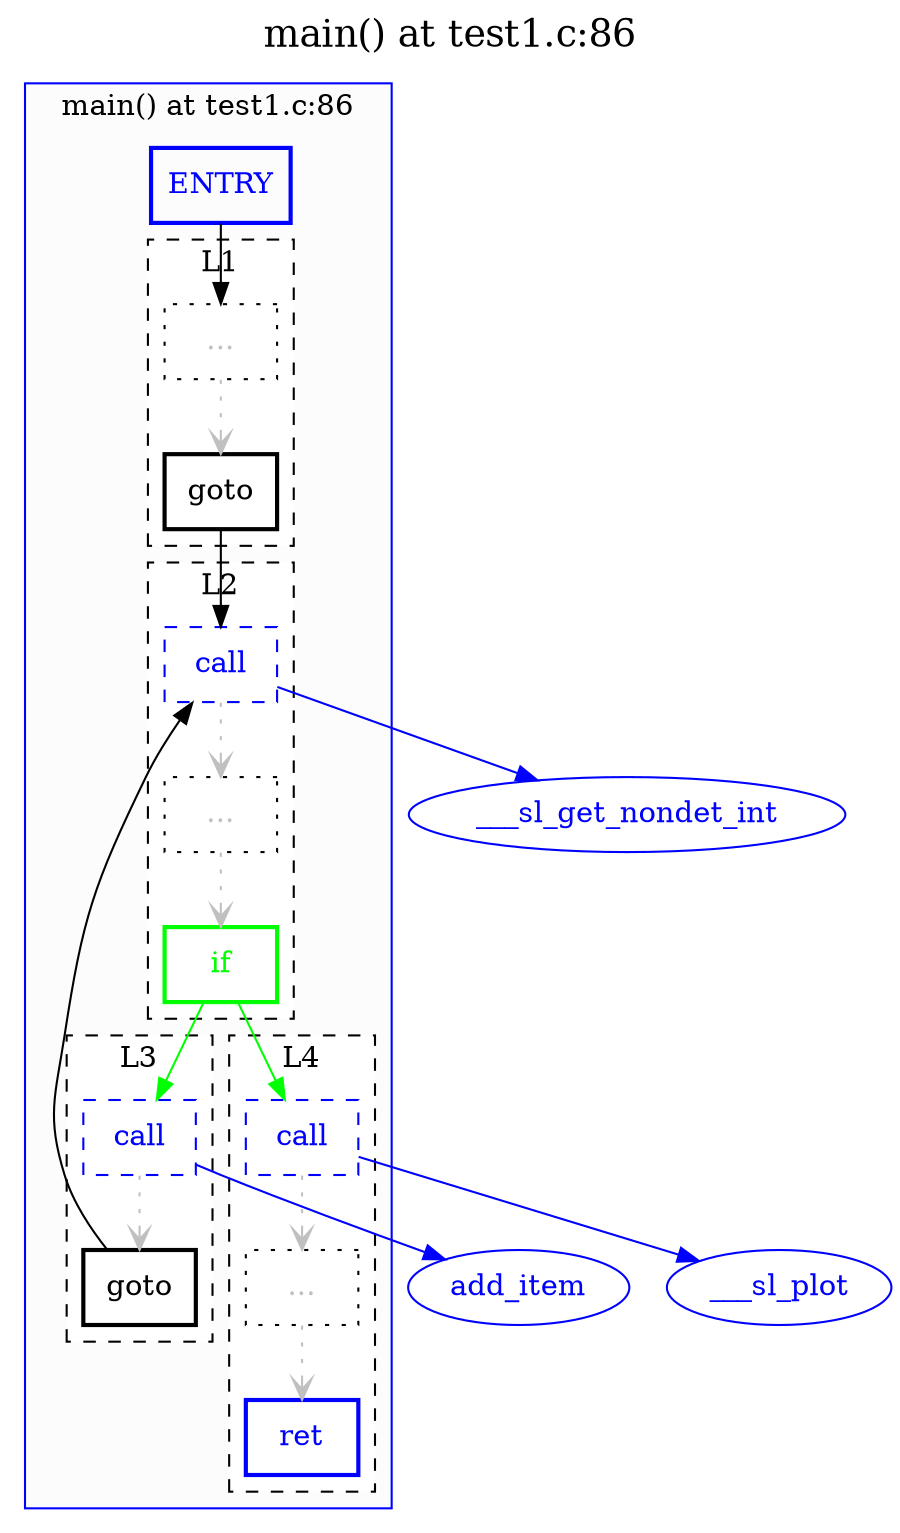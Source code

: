 digraph "main() at test1.c:86" {
	label=<<FONT POINT-SIZE="18">main() at test1.c:86</FONT>>;
	labelloc=t;
subgraph "clustermain.L1" {
	label="main() at test1.c:86";
	color=blue;
	bgcolor=gray99;
	URL="test1.c.svg";
	"main..0" [shape=box, color=blue, fontcolor=blue, style=bold, label=ENTRY];
	"main..0" -> "main.L1.0" [color=black];
subgraph "clustermain::L1" {
	label="L1";
	color=black;
	bgcolor=white;
	style=dashed;
	URL="";
	"main.L1.0" [shape=box, color=black, fontcolor=gray, style=dotted, label="..."];
	"main.L1.0" -> "main.L1.1" [color=gray, style=dotted, arrowhead=open];
	"main.L1.1" [shape=box, color=black, fontcolor=black, style=bold, label=goto];
}
	"main.L1.1" -> "main.L2.0" [color=black];
subgraph "clustermain::L3" {
	label="L3";
	color=black;
	bgcolor=white;
	style=dashed;
	URL="";
	"main.L3.0" [shape=box, color=blue, fontcolor=blue, style=dashed, label=call];
	"main.L3.0" -> "main.L3.1" [color=gray, style=dotted, arrowhead=open];
	"main.L3.1" [shape=box, color=black, fontcolor=black, style=bold, label=goto];
}
	"main.L3.1" -> "main.L2.0" [color=black];
subgraph "clustermain::L2" {
	label="L2";
	color=black;
	bgcolor=white;
	style=dashed;
	URL="";
	"main.L2.0" [shape=box, color=blue, fontcolor=blue, style=dashed, label=call];
	"main.L2.0" -> "main.L2.1" [color=gray, style=dotted, arrowhead=open];
	"main.L2.1" [shape=box, color=black, fontcolor=gray, style=dotted, label="..."];
	"main.L2.1" -> "main.L2.2" [color=gray, style=dotted, arrowhead=open];
	"main.L2.2" [shape=box, color=green, fontcolor=green, style=bold, label=if];
}
	"main.L2.2" -> "main.L3.0" [color=green];
	"main.L2.2" -> "main.L4.0" [color=green];
subgraph "clustermain::L4" {
	label="L4";
	color=black;
	bgcolor=white;
	style=dashed;
	URL="";
	"main.L4.0" [shape=box, color=blue, fontcolor=blue, style=dashed, label=call];
	"main.L4.0" -> "main.L4.1" [color=gray, style=dotted, arrowhead=open];
	"main.L4.1" [shape=box, color=black, fontcolor=gray, style=dotted, label="..."];
	"main.L4.1" -> "main.L4.2" [color=gray, style=dotted, arrowhead=open];
	"main.L4.2" [shape=box, color=blue, fontcolor=blue, style=bold, label=ret];
}
}
	"main.___sl_get_nondet_int" [label="___sl_get_nondet_int", URL="test1.c-___sl_get_nondet_int.svg", color=blue, fontcolor=blue];
	"main.L2.0" -> "main.___sl_get_nondet_int" [color=blue];
	"main.___sl_plot" [label="___sl_plot", URL="test1.c-___sl_plot.svg", color=blue, fontcolor=blue];
	"main.L4.0" -> "main.___sl_plot" [color=blue];
	"main.add_item" [label="add_item", URL="test1.c-add_item.svg", color=blue, fontcolor=blue];
	"main.L3.0" -> "main.add_item" [color=blue];
}
